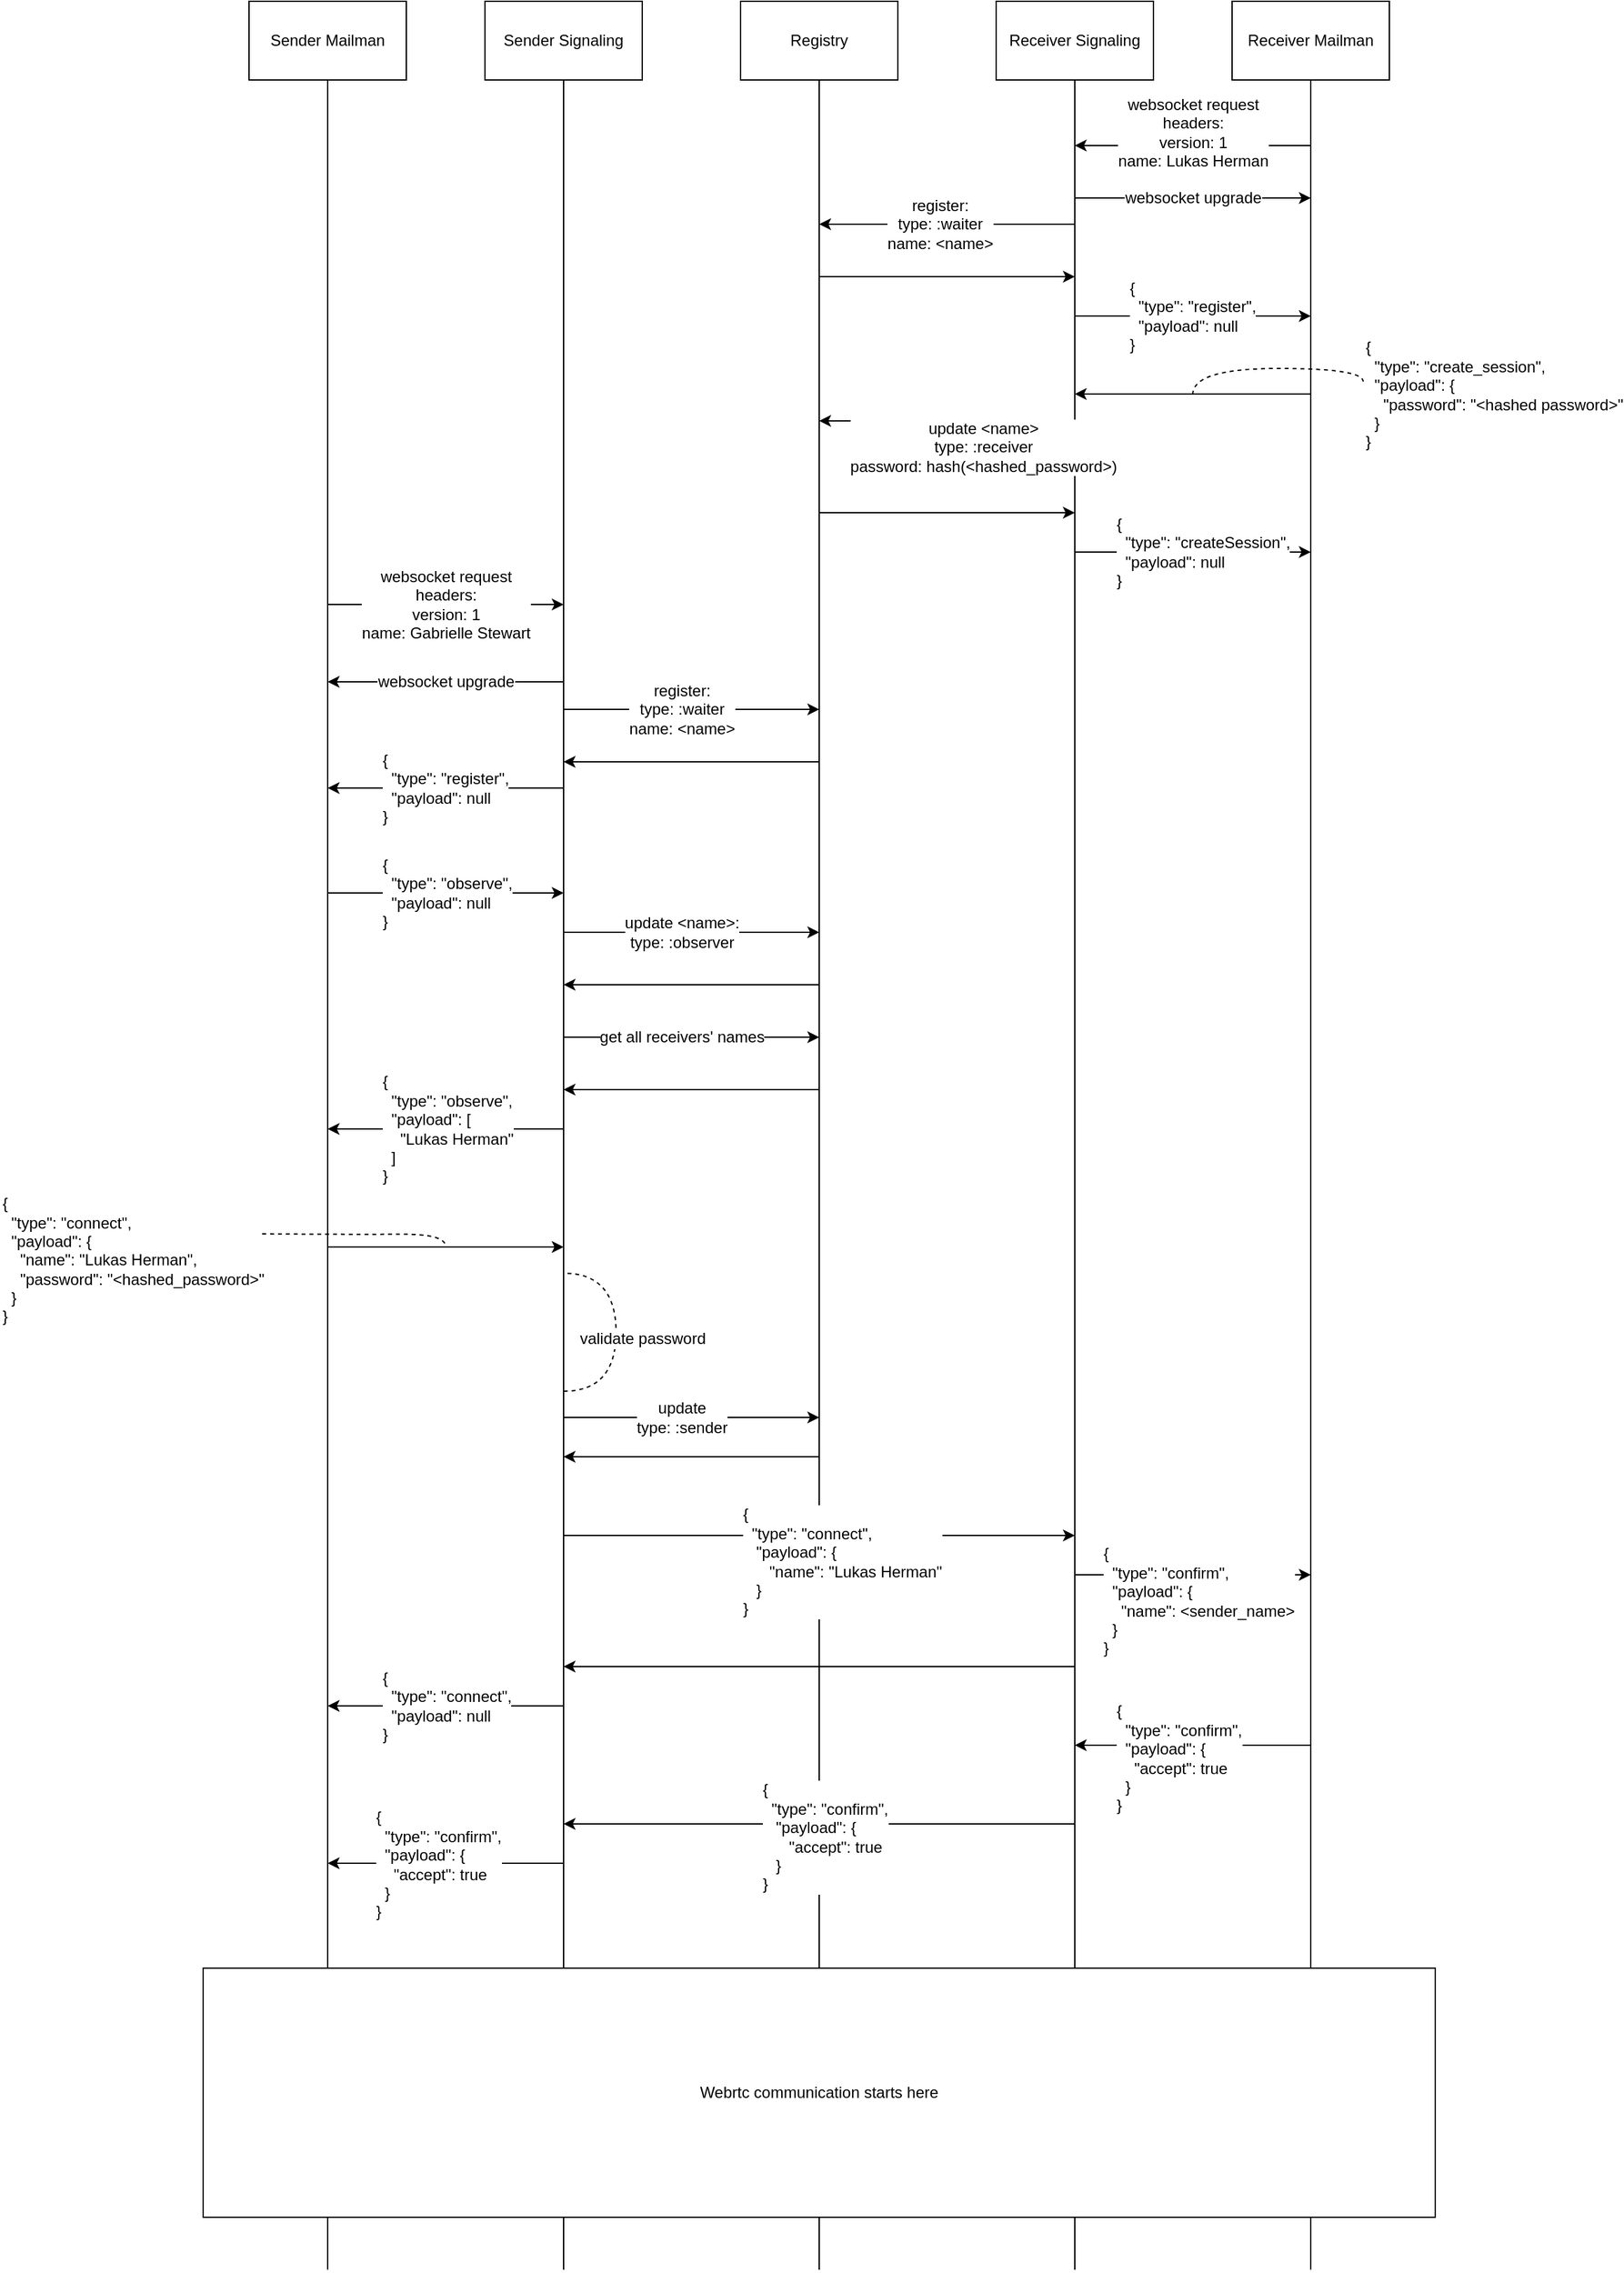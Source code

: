 <mxfile version="12.2.3" type="github" pages="1">
  <diagram id="ZXlwWJLv4ygaCSPEyNDv" name="Page-1">
    <mxGraphModel dx="2188" dy="760" grid="1" gridSize="10" guides="1" tooltips="1" connect="1" arrows="1" fold="1" page="1" pageScale="1" pageWidth="850" pageHeight="1100" math="0" shadow="0">
      <root>
        <mxCell id="0"/>
        <mxCell id="1" parent="0"/>
        <mxCell id="g7lllRLZ7ym4EyjqqsX6-5" style="edgeStyle=orthogonalEdgeStyle;rounded=0;orthogonalLoop=1;jettySize=auto;html=1;exitX=0.5;exitY=1;exitDx=0;exitDy=0;endArrow=none;endFill=0;" parent="1" source="g7lllRLZ7ym4EyjqqsX6-1" edge="1">
          <mxGeometry relative="1" as="geometry">
            <mxPoint x="-60" y="1760" as="targetPoint"/>
          </mxGeometry>
        </mxCell>
        <mxCell id="g7lllRLZ7ym4EyjqqsX6-1" value="Sender Mailman" style="rounded=0;whiteSpace=wrap;html=1;" parent="1" vertex="1">
          <mxGeometry x="-120" y="30" width="120" height="60" as="geometry"/>
        </mxCell>
        <mxCell id="g7lllRLZ7ym4EyjqqsX6-6" style="edgeStyle=orthogonalEdgeStyle;rounded=0;orthogonalLoop=1;jettySize=auto;html=1;exitX=0.5;exitY=1;exitDx=0;exitDy=0;endArrow=none;endFill=0;" parent="1" source="g7lllRLZ7ym4EyjqqsX6-2" edge="1">
          <mxGeometry relative="1" as="geometry">
            <mxPoint x="120" y="1760" as="targetPoint"/>
          </mxGeometry>
        </mxCell>
        <mxCell id="g7lllRLZ7ym4EyjqqsX6-2" value="Sender Signaling" style="rounded=0;whiteSpace=wrap;html=1;" parent="1" vertex="1">
          <mxGeometry x="60" y="30" width="120" height="60" as="geometry"/>
        </mxCell>
        <mxCell id="g7lllRLZ7ym4EyjqqsX6-7" style="edgeStyle=orthogonalEdgeStyle;rounded=0;orthogonalLoop=1;jettySize=auto;html=1;exitX=0.5;exitY=1;exitDx=0;exitDy=0;endArrow=none;endFill=0;" parent="1" source="g7lllRLZ7ym4EyjqqsX6-3" edge="1">
          <mxGeometry relative="1" as="geometry">
            <mxPoint x="510" y="1760" as="targetPoint"/>
          </mxGeometry>
        </mxCell>
        <mxCell id="g7lllRLZ7ym4EyjqqsX6-3" value="Receiver Signaling" style="rounded=0;whiteSpace=wrap;html=1;" parent="1" vertex="1">
          <mxGeometry x="450" y="30" width="120" height="60" as="geometry"/>
        </mxCell>
        <mxCell id="g7lllRLZ7ym4EyjqqsX6-8" style="edgeStyle=orthogonalEdgeStyle;rounded=0;orthogonalLoop=1;jettySize=auto;html=1;exitX=0.5;exitY=1;exitDx=0;exitDy=0;endArrow=none;endFill=0;" parent="1" source="g7lllRLZ7ym4EyjqqsX6-4" edge="1">
          <mxGeometry relative="1" as="geometry">
            <mxPoint x="690" y="1760" as="targetPoint"/>
          </mxGeometry>
        </mxCell>
        <mxCell id="g7lllRLZ7ym4EyjqqsX6-4" value="Receiver Mailman" style="rounded=0;whiteSpace=wrap;html=1;" parent="1" vertex="1">
          <mxGeometry x="630" y="30" width="120" height="60" as="geometry"/>
        </mxCell>
        <mxCell id="q3wGza1GuSpYiw5jmE9S-1" style="edgeStyle=orthogonalEdgeStyle;rounded=0;orthogonalLoop=1;jettySize=auto;html=1;exitX=0.5;exitY=1;exitDx=0;exitDy=0;endArrow=none;endFill=0;" parent="1" source="q3wGza1GuSpYiw5jmE9S-2" edge="1">
          <mxGeometry relative="1" as="geometry">
            <mxPoint x="315" y="1760" as="targetPoint"/>
          </mxGeometry>
        </mxCell>
        <mxCell id="q3wGza1GuSpYiw5jmE9S-2" value="Registry" style="rounded=0;whiteSpace=wrap;html=1;" parent="1" vertex="1">
          <mxGeometry x="255" y="30" width="120" height="60" as="geometry"/>
        </mxCell>
        <mxCell id="q3wGza1GuSpYiw5jmE9S-3" value="" style="endArrow=classic;html=1;" parent="1" edge="1">
          <mxGeometry width="50" height="50" relative="1" as="geometry">
            <mxPoint x="690" y="140" as="sourcePoint"/>
            <mxPoint x="510" y="140" as="targetPoint"/>
          </mxGeometry>
        </mxCell>
        <mxCell id="q3wGza1GuSpYiw5jmE9S-4" value="websocket request&lt;br&gt;headers:&lt;br&gt;version: 1&lt;br&gt;name: Lukas Herman" style="text;html=1;resizable=0;points=[];align=center;verticalAlign=middle;labelBackgroundColor=#ffffff;" parent="q3wGza1GuSpYiw5jmE9S-3" vertex="1" connectable="0">
          <mxGeometry x="0.133" y="-3" relative="1" as="geometry">
            <mxPoint x="12" y="-7" as="offset"/>
          </mxGeometry>
        </mxCell>
        <mxCell id="q3wGza1GuSpYiw5jmE9S-6" value="" style="endArrow=classic;html=1;" parent="1" edge="1">
          <mxGeometry width="50" height="50" relative="1" as="geometry">
            <mxPoint x="510" y="180" as="sourcePoint"/>
            <mxPoint x="690" y="180" as="targetPoint"/>
          </mxGeometry>
        </mxCell>
        <mxCell id="q3wGza1GuSpYiw5jmE9S-7" value="websocket upgrade" style="text;html=1;resizable=0;points=[];align=center;verticalAlign=middle;labelBackgroundColor=#ffffff;" parent="q3wGza1GuSpYiw5jmE9S-6" vertex="1" connectable="0">
          <mxGeometry x="-0.122" y="2" relative="1" as="geometry">
            <mxPoint x="11" y="2" as="offset"/>
          </mxGeometry>
        </mxCell>
        <mxCell id="q3wGza1GuSpYiw5jmE9S-9" value="" style="endArrow=classic;html=1;" parent="1" edge="1">
          <mxGeometry width="50" height="50" relative="1" as="geometry">
            <mxPoint x="510" y="200" as="sourcePoint"/>
            <mxPoint x="315" y="200" as="targetPoint"/>
          </mxGeometry>
        </mxCell>
        <mxCell id="q3wGza1GuSpYiw5jmE9S-10" value="register:&lt;br&gt;type: :waiter&lt;br&gt;name: &amp;lt;name&amp;gt;" style="text;html=1;resizable=0;points=[];align=center;verticalAlign=middle;labelBackgroundColor=#ffffff;" parent="q3wGza1GuSpYiw5jmE9S-9" vertex="1" connectable="0">
          <mxGeometry x="0.116" y="-2" relative="1" as="geometry">
            <mxPoint x="6" y="2" as="offset"/>
          </mxGeometry>
        </mxCell>
        <mxCell id="q3wGza1GuSpYiw5jmE9S-11" value="" style="endArrow=classic;html=1;" parent="1" edge="1">
          <mxGeometry width="50" height="50" relative="1" as="geometry">
            <mxPoint x="315" y="240" as="sourcePoint"/>
            <mxPoint x="510" y="240" as="targetPoint"/>
          </mxGeometry>
        </mxCell>
        <mxCell id="q3wGza1GuSpYiw5jmE9S-13" value="" style="endArrow=classic;html=1;" parent="1" edge="1">
          <mxGeometry width="50" height="50" relative="1" as="geometry">
            <mxPoint x="510" y="270" as="sourcePoint"/>
            <mxPoint x="690" y="270" as="targetPoint"/>
          </mxGeometry>
        </mxCell>
        <mxCell id="q3wGza1GuSpYiw5jmE9S-14" value="{&lt;br&gt;&amp;nbsp; &quot;type&quot;: &quot;register&quot;,&lt;br&gt;&amp;nbsp; &quot;payload&quot;: null&lt;br&gt;}" style="text;html=1;resizable=0;points=[];align=left;verticalAlign=middle;labelBackgroundColor=#ffffff;" parent="q3wGza1GuSpYiw5jmE9S-13" vertex="1" connectable="0">
          <mxGeometry x="-0.105" y="-1" relative="1" as="geometry">
            <mxPoint x="-41" y="-1" as="offset"/>
          </mxGeometry>
        </mxCell>
        <mxCell id="q3wGza1GuSpYiw5jmE9S-16" value="" style="endArrow=classic;html=1;" parent="1" edge="1">
          <mxGeometry width="50" height="50" relative="1" as="geometry">
            <mxPoint x="690" y="329.5" as="sourcePoint"/>
            <mxPoint x="510" y="329.5" as="targetPoint"/>
          </mxGeometry>
        </mxCell>
        <mxCell id="q3wGza1GuSpYiw5jmE9S-17" value="{&lt;br&gt;&amp;nbsp; &quot;type&quot;: &quot;create_session&quot;,&lt;br&gt;&amp;nbsp; &quot;payload&quot;: {&lt;br&gt;&amp;nbsp; &amp;nbsp; &quot;password&quot;: &quot;&amp;lt;hashed password&amp;gt;&quot;&lt;br&gt;&amp;nbsp; }&lt;br&gt;}" style="text;html=1;resizable=0;points=[];align=left;verticalAlign=middle;labelBackgroundColor=#ffffff;" parent="q3wGza1GuSpYiw5jmE9S-16" vertex="1" connectable="0">
          <mxGeometry x="-0.189" relative="1" as="geometry">
            <mxPoint x="113" y="0.5" as="offset"/>
          </mxGeometry>
        </mxCell>
        <mxCell id="q3wGza1GuSpYiw5jmE9S-18" value="" style="endArrow=none;dashed=1;html=1;edgeStyle=orthogonalEdgeStyle;curved=1;" parent="1" edge="1">
          <mxGeometry width="50" height="50" relative="1" as="geometry">
            <mxPoint x="600" y="330" as="sourcePoint"/>
            <mxPoint x="730" y="320" as="targetPoint"/>
            <Array as="points">
              <mxPoint x="600" y="310"/>
              <mxPoint x="730" y="310"/>
            </Array>
          </mxGeometry>
        </mxCell>
        <mxCell id="q3wGza1GuSpYiw5jmE9S-19" value="" style="endArrow=classic;html=1;" parent="1" edge="1">
          <mxGeometry width="50" height="50" relative="1" as="geometry">
            <mxPoint x="510" y="350" as="sourcePoint"/>
            <mxPoint x="315" y="350" as="targetPoint"/>
          </mxGeometry>
        </mxCell>
        <mxCell id="q3wGza1GuSpYiw5jmE9S-20" value="update &amp;lt;name&amp;gt;&lt;br&gt;type: :receiver&lt;br&gt;password: hash(&amp;lt;hashed_password&amp;gt;)" style="text;html=1;resizable=0;points=[];align=center;verticalAlign=middle;labelBackgroundColor=#ffffff;" parent="q3wGza1GuSpYiw5jmE9S-19" vertex="1" connectable="0">
          <mxGeometry x="0.108" y="1" relative="1" as="geometry">
            <mxPoint x="38" y="19" as="offset"/>
          </mxGeometry>
        </mxCell>
        <mxCell id="q3wGza1GuSpYiw5jmE9S-21" value="" style="endArrow=classic;html=1;" parent="1" edge="1">
          <mxGeometry width="50" height="50" relative="1" as="geometry">
            <mxPoint x="315" y="420" as="sourcePoint"/>
            <mxPoint x="510" y="420" as="targetPoint"/>
          </mxGeometry>
        </mxCell>
        <mxCell id="q3wGza1GuSpYiw5jmE9S-23" value="" style="endArrow=classic;html=1;" parent="1" edge="1">
          <mxGeometry width="50" height="50" relative="1" as="geometry">
            <mxPoint x="510" y="450" as="sourcePoint"/>
            <mxPoint x="690" y="450" as="targetPoint"/>
          </mxGeometry>
        </mxCell>
        <mxCell id="q3wGza1GuSpYiw5jmE9S-24" value="{&lt;br&gt;&amp;nbsp; &quot;type&quot;: &quot;createSession&quot;,&lt;br&gt;&amp;nbsp; &quot;payload&quot;: null&lt;br&gt;}" style="text;html=1;resizable=0;points=[];align=left;verticalAlign=middle;labelBackgroundColor=#ffffff;" parent="q3wGza1GuSpYiw5jmE9S-23" vertex="1" connectable="0">
          <mxGeometry x="-0.105" y="-1" relative="1" as="geometry">
            <mxPoint x="-51" y="-1" as="offset"/>
          </mxGeometry>
        </mxCell>
        <mxCell id="q3wGza1GuSpYiw5jmE9S-25" value="" style="endArrow=classic;html=1;" parent="1" edge="1">
          <mxGeometry width="50" height="50" relative="1" as="geometry">
            <mxPoint x="-60" y="490" as="sourcePoint"/>
            <mxPoint x="120" y="490" as="targetPoint"/>
          </mxGeometry>
        </mxCell>
        <mxCell id="q3wGza1GuSpYiw5jmE9S-26" value="websocket request&lt;br&gt;headers:&lt;br&gt;version: 1&lt;br&gt;name: Gabrielle Stewart" style="text;html=1;resizable=0;points=[];align=center;verticalAlign=middle;labelBackgroundColor=#ffffff;" parent="q3wGza1GuSpYiw5jmE9S-25" vertex="1" connectable="0">
          <mxGeometry x="-0.111" y="2" relative="1" as="geometry">
            <mxPoint x="10" y="2" as="offset"/>
          </mxGeometry>
        </mxCell>
        <mxCell id="q3wGza1GuSpYiw5jmE9S-27" value="" style="endArrow=classic;html=1;" parent="1" edge="1">
          <mxGeometry width="50" height="50" relative="1" as="geometry">
            <mxPoint x="120" y="570" as="sourcePoint"/>
            <mxPoint x="315" y="570" as="targetPoint"/>
          </mxGeometry>
        </mxCell>
        <mxCell id="q3wGza1GuSpYiw5jmE9S-28" value="register:&lt;br&gt;type: :waiter&lt;br&gt;name: &amp;lt;name&amp;gt;" style="text;html=1;resizable=0;points=[];align=center;verticalAlign=middle;labelBackgroundColor=#ffffff;" parent="q3wGza1GuSpYiw5jmE9S-27" vertex="1" connectable="0">
          <mxGeometry x="-0.149" y="-1" relative="1" as="geometry">
            <mxPoint x="7" y="-1" as="offset"/>
          </mxGeometry>
        </mxCell>
        <mxCell id="q3wGza1GuSpYiw5jmE9S-29" value="" style="endArrow=none;html=1;startArrow=classic;startFill=1;endFill=0;" parent="1" edge="1">
          <mxGeometry width="50" height="50" relative="1" as="geometry">
            <mxPoint x="120" y="610" as="sourcePoint"/>
            <mxPoint x="315" y="610" as="targetPoint"/>
          </mxGeometry>
        </mxCell>
        <mxCell id="q3wGza1GuSpYiw5jmE9S-31" value="" style="endArrow=none;html=1;startArrow=classic;startFill=1;endFill=0;" parent="1" edge="1">
          <mxGeometry width="50" height="50" relative="1" as="geometry">
            <mxPoint x="-60" y="549" as="sourcePoint"/>
            <mxPoint x="120" y="549" as="targetPoint"/>
          </mxGeometry>
        </mxCell>
        <mxCell id="q3wGza1GuSpYiw5jmE9S-32" value="websocket upgrade" style="text;html=1;resizable=0;points=[];align=center;verticalAlign=middle;labelBackgroundColor=#ffffff;" parent="q3wGza1GuSpYiw5jmE9S-31" vertex="1" connectable="0">
          <mxGeometry x="-0.111" y="2" relative="1" as="geometry">
            <mxPoint x="10" y="2" as="offset"/>
          </mxGeometry>
        </mxCell>
        <mxCell id="q3wGza1GuSpYiw5jmE9S-34" value="" style="endArrow=none;html=1;startArrow=classic;startFill=1;endFill=0;" parent="1" edge="1">
          <mxGeometry width="50" height="50" relative="1" as="geometry">
            <mxPoint x="-60" y="630" as="sourcePoint"/>
            <mxPoint x="120" y="630" as="targetPoint"/>
          </mxGeometry>
        </mxCell>
        <mxCell id="q3wGza1GuSpYiw5jmE9S-35" value="{&lt;br&gt;&amp;nbsp; &quot;type&quot;: &quot;register&quot;,&lt;br&gt;&amp;nbsp; &quot;payload&quot;: null&lt;br&gt;}" style="text;html=1;resizable=0;points=[];align=left;verticalAlign=middle;labelBackgroundColor=#ffffff;" parent="q3wGza1GuSpYiw5jmE9S-34" vertex="1" connectable="0">
          <mxGeometry x="-0.111" y="2" relative="1" as="geometry">
            <mxPoint x="-40" y="2" as="offset"/>
          </mxGeometry>
        </mxCell>
        <mxCell id="q3wGza1GuSpYiw5jmE9S-38" value="" style="endArrow=classic;html=1;" parent="1" edge="1">
          <mxGeometry width="50" height="50" relative="1" as="geometry">
            <mxPoint x="-60" y="710" as="sourcePoint"/>
            <mxPoint x="120" y="710" as="targetPoint"/>
          </mxGeometry>
        </mxCell>
        <mxCell id="q3wGza1GuSpYiw5jmE9S-39" value="{&lt;br&gt;&amp;nbsp; &quot;type&quot;: &quot;observe&quot;,&lt;br&gt;&amp;nbsp; &quot;payload&quot;: null&lt;br&gt;}" style="text;html=1;resizable=0;points=[];align=left;verticalAlign=middle;labelBackgroundColor=#ffffff;" parent="q3wGza1GuSpYiw5jmE9S-38" vertex="1" connectable="0">
          <mxGeometry x="-0.111" y="2" relative="1" as="geometry">
            <mxPoint x="-40" y="2" as="offset"/>
          </mxGeometry>
        </mxCell>
        <mxCell id="q3wGza1GuSpYiw5jmE9S-40" value="" style="endArrow=classic;html=1;" parent="1" edge="1">
          <mxGeometry width="50" height="50" relative="1" as="geometry">
            <mxPoint x="120" y="740" as="sourcePoint"/>
            <mxPoint x="315" y="740" as="targetPoint"/>
          </mxGeometry>
        </mxCell>
        <mxCell id="q3wGza1GuSpYiw5jmE9S-41" value="update &amp;lt;name&amp;gt;:&lt;br&gt;type: :observer" style="text;html=1;resizable=0;points=[];align=center;verticalAlign=middle;labelBackgroundColor=#ffffff;" parent="q3wGza1GuSpYiw5jmE9S-40" vertex="1" connectable="0">
          <mxGeometry x="-0.149" y="-1" relative="1" as="geometry">
            <mxPoint x="7" y="-1" as="offset"/>
          </mxGeometry>
        </mxCell>
        <mxCell id="q3wGza1GuSpYiw5jmE9S-42" value="" style="endArrow=none;html=1;startArrow=classic;startFill=1;endFill=0;" parent="1" edge="1">
          <mxGeometry width="50" height="50" relative="1" as="geometry">
            <mxPoint x="120" y="780" as="sourcePoint"/>
            <mxPoint x="315" y="780" as="targetPoint"/>
          </mxGeometry>
        </mxCell>
        <mxCell id="q3wGza1GuSpYiw5jmE9S-43" value="" style="endArrow=none;html=1;startArrow=classic;startFill=1;endFill=0;" parent="1" edge="1">
          <mxGeometry width="50" height="50" relative="1" as="geometry">
            <mxPoint x="-60" y="890" as="sourcePoint"/>
            <mxPoint x="120" y="890" as="targetPoint"/>
          </mxGeometry>
        </mxCell>
        <mxCell id="q3wGza1GuSpYiw5jmE9S-44" value="{&lt;br&gt;&amp;nbsp; &quot;type&quot;: &quot;observe&quot;,&lt;br&gt;&amp;nbsp; &quot;payload&quot;: [&lt;br&gt;&amp;nbsp; &amp;nbsp; &quot;Lukas Herman&quot;&lt;br&gt;&amp;nbsp; ]&lt;br&gt;}" style="text;html=1;resizable=0;points=[];align=left;verticalAlign=middle;labelBackgroundColor=#ffffff;" parent="q3wGza1GuSpYiw5jmE9S-43" vertex="1" connectable="0">
          <mxGeometry x="-0.111" y="2" relative="1" as="geometry">
            <mxPoint x="-40" y="2" as="offset"/>
          </mxGeometry>
        </mxCell>
        <mxCell id="q3wGza1GuSpYiw5jmE9S-45" value="" style="endArrow=none;html=1;startArrow=classic;startFill=1;endFill=0;" parent="1" edge="1">
          <mxGeometry width="50" height="50" relative="1" as="geometry">
            <mxPoint x="120" y="860" as="sourcePoint"/>
            <mxPoint x="315" y="860" as="targetPoint"/>
          </mxGeometry>
        </mxCell>
        <mxCell id="q3wGza1GuSpYiw5jmE9S-46" value="" style="endArrow=classic;html=1;" parent="1" edge="1">
          <mxGeometry width="50" height="50" relative="1" as="geometry">
            <mxPoint x="120" y="820" as="sourcePoint"/>
            <mxPoint x="315" y="820" as="targetPoint"/>
          </mxGeometry>
        </mxCell>
        <mxCell id="q3wGza1GuSpYiw5jmE9S-47" value="get all receivers&#39; names" style="text;html=1;resizable=0;points=[];align=center;verticalAlign=middle;labelBackgroundColor=#ffffff;" parent="q3wGza1GuSpYiw5jmE9S-46" vertex="1" connectable="0">
          <mxGeometry x="-0.149" y="-1" relative="1" as="geometry">
            <mxPoint x="7" y="-1" as="offset"/>
          </mxGeometry>
        </mxCell>
        <mxCell id="q3wGza1GuSpYiw5jmE9S-48" value="" style="endArrow=classic;html=1;" parent="1" edge="1">
          <mxGeometry width="50" height="50" relative="1" as="geometry">
            <mxPoint x="-60" y="980" as="sourcePoint"/>
            <mxPoint x="120" y="980" as="targetPoint"/>
          </mxGeometry>
        </mxCell>
        <mxCell id="q3wGza1GuSpYiw5jmE9S-49" value="{&lt;br&gt;&amp;nbsp; &quot;type&quot;: &quot;connect&quot;,&lt;br&gt;&amp;nbsp; &quot;payload&quot;: {&lt;br&gt;&amp;nbsp; &amp;nbsp; &quot;name&quot;: &quot;Lukas Herman&quot;,&lt;br&gt;&amp;nbsp; &amp;nbsp; &quot;password&quot;: &quot;&amp;lt;hashed_password&amp;gt;&quot;&lt;br&gt;&amp;nbsp; }&lt;br&gt;}" style="text;html=1;resizable=0;points=[];align=left;verticalAlign=middle;labelBackgroundColor=#ffffff;" parent="q3wGza1GuSpYiw5jmE9S-48" vertex="1" connectable="0">
          <mxGeometry x="-0.111" y="2" relative="1" as="geometry">
            <mxPoint x="-330" y="12" as="offset"/>
          </mxGeometry>
        </mxCell>
        <mxCell id="q3wGza1GuSpYiw5jmE9S-50" value="" style="endArrow=none;dashed=1;html=1;edgeStyle=orthogonalEdgeStyle;curved=1;" parent="1" edge="1">
          <mxGeometry width="50" height="50" relative="1" as="geometry">
            <mxPoint x="-110" y="970" as="sourcePoint"/>
            <mxPoint x="30" y="980" as="targetPoint"/>
          </mxGeometry>
        </mxCell>
        <mxCell id="q3wGza1GuSpYiw5jmE9S-51" value="" style="endArrow=classic;html=1;" parent="1" edge="1">
          <mxGeometry width="50" height="50" relative="1" as="geometry">
            <mxPoint x="120" y="1110" as="sourcePoint"/>
            <mxPoint x="315" y="1110" as="targetPoint"/>
          </mxGeometry>
        </mxCell>
        <mxCell id="q3wGza1GuSpYiw5jmE9S-52" value="update&lt;br&gt;type: :sender" style="text;html=1;resizable=0;points=[];align=center;verticalAlign=middle;labelBackgroundColor=#ffffff;" parent="q3wGza1GuSpYiw5jmE9S-51" vertex="1" connectable="0">
          <mxGeometry x="-0.149" y="-1" relative="1" as="geometry">
            <mxPoint x="7" y="-1" as="offset"/>
          </mxGeometry>
        </mxCell>
        <mxCell id="q3wGza1GuSpYiw5jmE9S-54" value="" style="endArrow=classic;html=1;" parent="1" edge="1">
          <mxGeometry width="50" height="50" relative="1" as="geometry">
            <mxPoint x="120" y="1200" as="sourcePoint"/>
            <mxPoint x="510" y="1200" as="targetPoint"/>
          </mxGeometry>
        </mxCell>
        <mxCell id="q3wGza1GuSpYiw5jmE9S-55" value="{&lt;br&gt;&amp;nbsp; &quot;type&quot;: &quot;connect&quot;,&lt;br&gt;&amp;nbsp; &amp;nbsp;&quot;payload&quot;: {&lt;br&gt;&amp;nbsp; &amp;nbsp; &amp;nbsp; &quot;name&quot;: &quot;Lukas Herman&quot;&lt;br&gt;&amp;nbsp; &amp;nbsp;}&lt;br&gt;}" style="text;html=1;resizable=0;points=[];align=left;verticalAlign=middle;labelBackgroundColor=#ffffff;" parent="q3wGza1GuSpYiw5jmE9S-54" vertex="1" connectable="0">
          <mxGeometry x="-0.159" y="3" relative="1" as="geometry">
            <mxPoint x="-29" y="23" as="offset"/>
          </mxGeometry>
        </mxCell>
        <mxCell id="q3wGza1GuSpYiw5jmE9S-56" value="" style="endArrow=none;html=1;startArrow=classic;startFill=1;endFill=0;" parent="1" edge="1">
          <mxGeometry width="50" height="50" relative="1" as="geometry">
            <mxPoint x="120" y="1140" as="sourcePoint"/>
            <mxPoint x="315" y="1140" as="targetPoint"/>
          </mxGeometry>
        </mxCell>
        <mxCell id="q3wGza1GuSpYiw5jmE9S-58" value="" style="endArrow=none;dashed=1;html=1;edgeStyle=orthogonalEdgeStyle;curved=1;" parent="1" edge="1">
          <mxGeometry width="50" height="50" relative="1" as="geometry">
            <mxPoint x="120" y="1090" as="sourcePoint"/>
            <mxPoint x="120" y="1000" as="targetPoint"/>
            <Array as="points">
              <mxPoint x="160" y="1090"/>
              <mxPoint x="160" y="1000"/>
            </Array>
          </mxGeometry>
        </mxCell>
        <mxCell id="q3wGza1GuSpYiw5jmE9S-59" value="validate password" style="text;html=1;resizable=0;points=[];align=center;verticalAlign=middle;labelBackgroundColor=#ffffff;" parent="q3wGza1GuSpYiw5jmE9S-58" vertex="1" connectable="0">
          <mxGeometry x="0.165" y="-1" relative="1" as="geometry">
            <mxPoint x="19" y="19" as="offset"/>
          </mxGeometry>
        </mxCell>
        <mxCell id="q3wGza1GuSpYiw5jmE9S-61" value="" style="endArrow=classic;html=1;" parent="1" edge="1">
          <mxGeometry width="50" height="50" relative="1" as="geometry">
            <mxPoint x="510" y="1230" as="sourcePoint"/>
            <mxPoint x="690" y="1230" as="targetPoint"/>
          </mxGeometry>
        </mxCell>
        <mxCell id="q3wGza1GuSpYiw5jmE9S-62" value="{&lt;br&gt;&amp;nbsp; &quot;type&quot;: &quot;confirm&quot;,&lt;br&gt;&amp;nbsp; &quot;payload&quot;: {&lt;br&gt;&amp;nbsp; &amp;nbsp; &quot;name&quot;: &amp;lt;sender_name&amp;gt;&lt;br&gt;&amp;nbsp; }&lt;br&gt;}" style="text;html=1;resizable=0;points=[];align=left;verticalAlign=middle;labelBackgroundColor=#ffffff;" parent="q3wGza1GuSpYiw5jmE9S-61" vertex="1" connectable="0">
          <mxGeometry x="-0.105" y="-1" relative="1" as="geometry">
            <mxPoint x="-61" y="19" as="offset"/>
          </mxGeometry>
        </mxCell>
        <mxCell id="q3wGza1GuSpYiw5jmE9S-63" value="" style="endArrow=classic;html=1;" parent="1" edge="1">
          <mxGeometry width="50" height="50" relative="1" as="geometry">
            <mxPoint x="690" y="1360" as="sourcePoint"/>
            <mxPoint x="510" y="1360" as="targetPoint"/>
          </mxGeometry>
        </mxCell>
        <mxCell id="q3wGza1GuSpYiw5jmE9S-64" value="{&lt;br&gt;&amp;nbsp; &quot;type&quot;: &quot;confirm&quot;,&lt;br&gt;&amp;nbsp; &quot;payload&quot;: {&lt;br&gt;&amp;nbsp; &amp;nbsp; &quot;accept&quot;: true&lt;br&gt;&amp;nbsp; }&lt;br&gt;}" style="text;html=1;resizable=0;points=[];align=left;verticalAlign=middle;labelBackgroundColor=#ffffff;" parent="q3wGza1GuSpYiw5jmE9S-63" vertex="1" connectable="0">
          <mxGeometry x="0.167" y="-1" relative="1" as="geometry">
            <mxPoint x="-45" y="11" as="offset"/>
          </mxGeometry>
        </mxCell>
        <mxCell id="q3wGza1GuSpYiw5jmE9S-65" value="" style="endArrow=none;html=1;startArrow=classic;startFill=1;endFill=0;" parent="1" edge="1">
          <mxGeometry width="50" height="50" relative="1" as="geometry">
            <mxPoint x="120" y="1420" as="sourcePoint"/>
            <mxPoint x="510" y="1420" as="targetPoint"/>
          </mxGeometry>
        </mxCell>
        <mxCell id="q3wGza1GuSpYiw5jmE9S-66" value="&lt;span&gt;{&lt;/span&gt;&lt;br&gt;&lt;span&gt;&amp;nbsp; &quot;type&quot;: &quot;confirm&quot;,&lt;/span&gt;&lt;br&gt;&lt;span&gt;&amp;nbsp; &amp;nbsp;&quot;payload&quot;: {&lt;/span&gt;&lt;br&gt;&lt;span&gt;&amp;nbsp; &amp;nbsp; &amp;nbsp; &quot;accept&quot;: true&lt;/span&gt;&lt;br&gt;&lt;span&gt;&amp;nbsp; &amp;nbsp;}&lt;/span&gt;&lt;br&gt;&lt;span&gt;}&lt;/span&gt;" style="text;html=1;resizable=0;points=[];align=left;verticalAlign=middle;labelBackgroundColor=#ffffff;" parent="q3wGza1GuSpYiw5jmE9S-65" vertex="1" connectable="0">
          <mxGeometry x="-0.159" y="3" relative="1" as="geometry">
            <mxPoint x="-14" y="13" as="offset"/>
          </mxGeometry>
        </mxCell>
        <mxCell id="q3wGza1GuSpYiw5jmE9S-67" value="" style="endArrow=none;html=1;startArrow=classic;startFill=1;endFill=0;" parent="1" edge="1">
          <mxGeometry width="50" height="50" relative="1" as="geometry">
            <mxPoint x="-60" y="1450" as="sourcePoint"/>
            <mxPoint x="120" y="1450" as="targetPoint"/>
          </mxGeometry>
        </mxCell>
        <mxCell id="q3wGza1GuSpYiw5jmE9S-70" value="{&lt;br&gt;&amp;nbsp; &quot;type&quot;: &quot;confirm&quot;,&lt;br&gt;&amp;nbsp; &quot;payload&quot;: {&lt;br&gt;&amp;nbsp; &amp;nbsp; &quot;accept&quot;: true&lt;br&gt;&amp;nbsp; }&lt;br&gt;}" style="text;html=1;resizable=0;points=[];align=left;verticalAlign=middle;labelBackgroundColor=#ffffff;" parent="1" vertex="1" connectable="0">
          <mxGeometry x="10" y="1440" as="geometry">
            <mxPoint x="-35" y="11" as="offset"/>
          </mxGeometry>
        </mxCell>
        <mxCell id="g7lllRLZ7ym4EyjqqsX6-18" value="Webrtc communication starts here" style="rounded=0;whiteSpace=wrap;html=1;" parent="1" vertex="1">
          <mxGeometry x="-155" y="1530" width="940" height="190" as="geometry"/>
        </mxCell>
        <mxCell id="WkaOFk_qI3cZ46P5C4Ze-2" value="" style="endArrow=none;html=1;startArrow=classic;startFill=1;endFill=0;" edge="1" parent="1">
          <mxGeometry width="50" height="50" relative="1" as="geometry">
            <mxPoint x="120" y="1300" as="sourcePoint"/>
            <mxPoint x="510" y="1300" as="targetPoint"/>
          </mxGeometry>
        </mxCell>
        <mxCell id="WkaOFk_qI3cZ46P5C4Ze-4" value="" style="endArrow=none;html=1;startArrow=classic;startFill=1;endFill=0;" edge="1" parent="1">
          <mxGeometry width="50" height="50" relative="1" as="geometry">
            <mxPoint x="-60" y="1330" as="sourcePoint"/>
            <mxPoint x="120" y="1330" as="targetPoint"/>
          </mxGeometry>
        </mxCell>
        <mxCell id="WkaOFk_qI3cZ46P5C4Ze-5" value="{&lt;br&gt;&amp;nbsp; &quot;type&quot;: &quot;connect&quot;,&lt;br&gt;&amp;nbsp; &quot;payload&quot;: null&lt;br&gt;}" style="text;html=1;resizable=0;points=[];align=left;verticalAlign=middle;labelBackgroundColor=#ffffff;" vertex="1" connectable="0" parent="WkaOFk_qI3cZ46P5C4Ze-4">
          <mxGeometry x="-0.111" y="2" relative="1" as="geometry">
            <mxPoint x="-40" y="2" as="offset"/>
          </mxGeometry>
        </mxCell>
      </root>
    </mxGraphModel>
  </diagram>
</mxfile>
